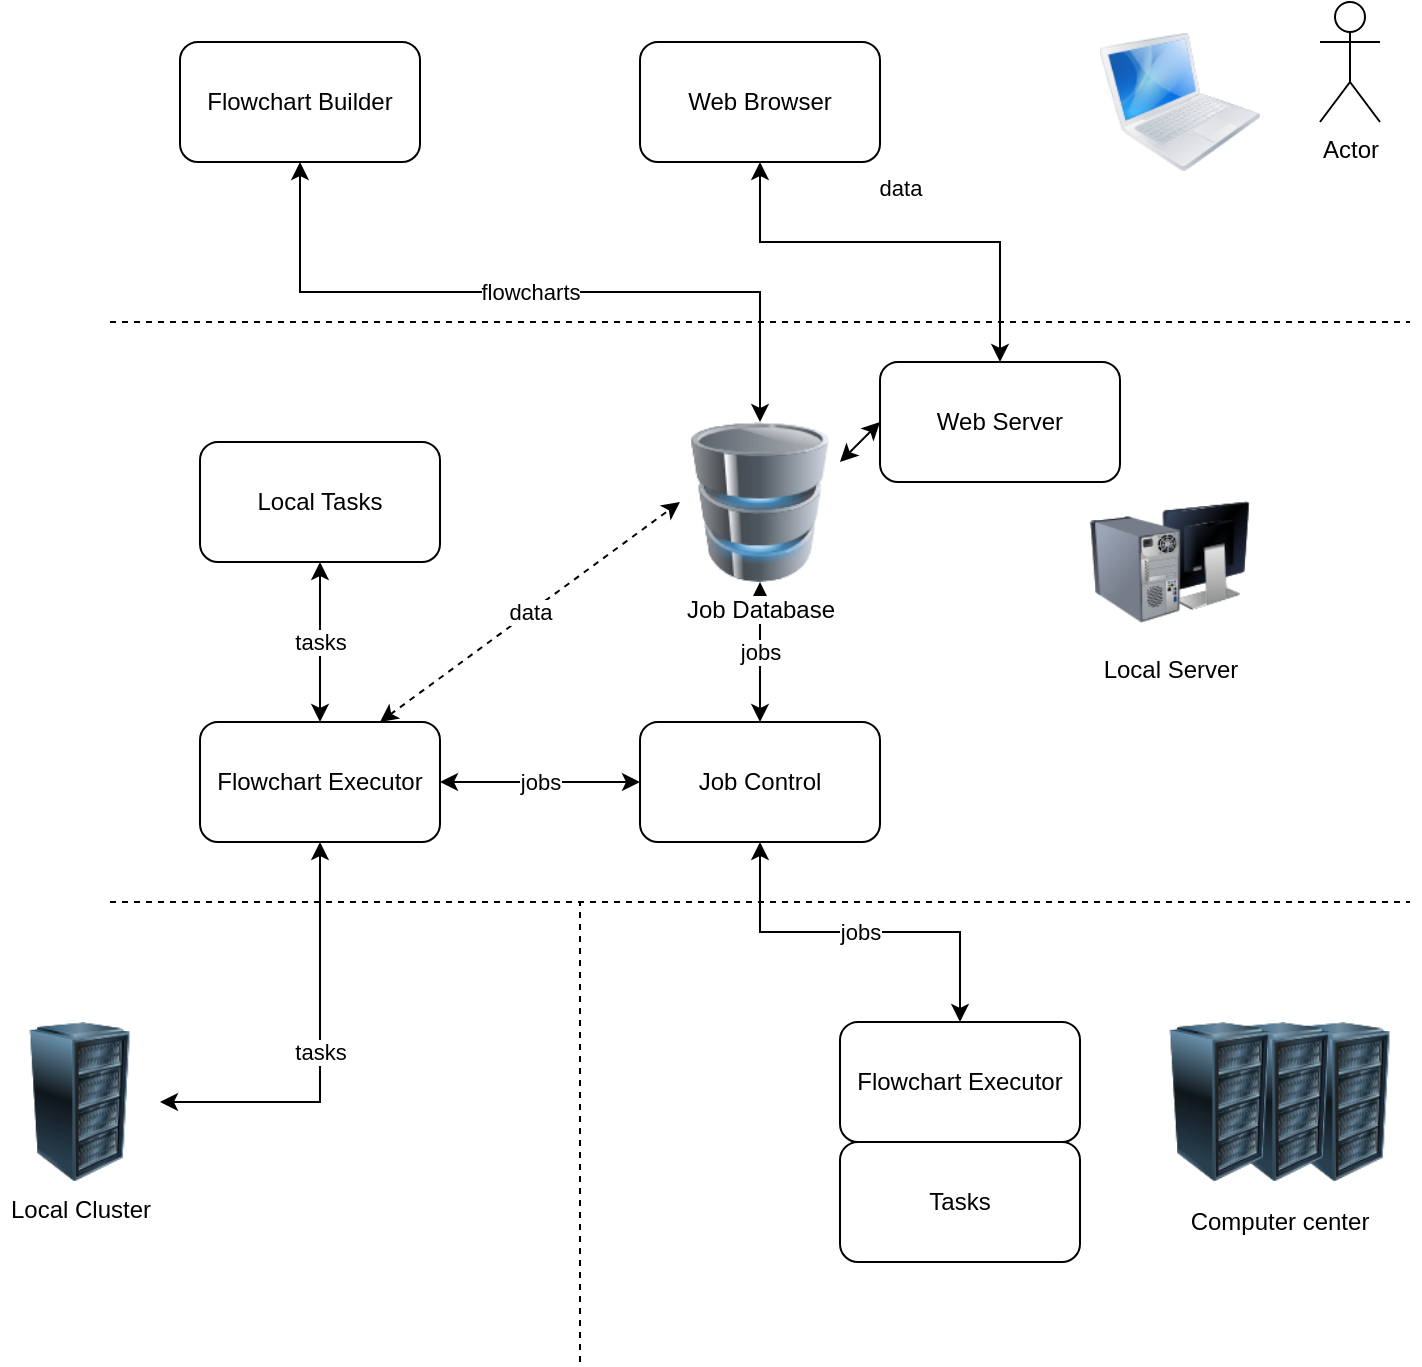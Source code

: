 <mxfile version="12.1.9" type="device" pages="1"><diagram id="1LWXMuzGmbE8fQ54ZLvk" name="Page-1"><mxGraphModel dx="1026" dy="486" grid="1" gridSize="10" guides="1" tooltips="1" connect="1" arrows="1" fold="1" page="1" pageScale="1" pageWidth="1100" pageHeight="850" math="0" shadow="0"><root><mxCell id="0"/><mxCell id="1" parent="0"/><mxCell id="_Keo8sCscF3jKAT_xZE2-1" value="Actor" style="shape=umlActor;verticalLabelPosition=bottom;labelBackgroundColor=#ffffff;verticalAlign=top;html=1;outlineConnect=0;" parent="1" vertex="1"><mxGeometry x="680" y="30" width="30" height="60" as="geometry"/></mxCell><mxCell id="_Keo8sCscF3jKAT_xZE2-2" value="" style="image;html=1;labelBackgroundColor=#ffffff;image=img/lib/clip_art/computers/MacBook_128x128.png" parent="1" vertex="1"><mxGeometry x="570" y="40" width="80" height="80" as="geometry"/></mxCell><mxCell id="_Keo8sCscF3jKAT_xZE2-10" value="flowcharts" style="edgeStyle=orthogonalEdgeStyle;rounded=0;orthogonalLoop=1;jettySize=auto;html=1;exitX=0.5;exitY=1;exitDx=0;exitDy=0;entryX=0.5;entryY=0;entryDx=0;entryDy=0;startArrow=classic;startFill=1;" parent="1" source="_Keo8sCscF3jKAT_xZE2-4" target="_Keo8sCscF3jKAT_xZE2-8" edge="1"><mxGeometry relative="1" as="geometry"/></mxCell><mxCell id="_Keo8sCscF3jKAT_xZE2-4" value="Flowchart Builder" style="rounded=1;whiteSpace=wrap;html=1;" parent="1" vertex="1"><mxGeometry x="110" y="50" width="120" height="60" as="geometry"/></mxCell><mxCell id="_Keo8sCscF3jKAT_xZE2-9" value="data&lt;br&gt;" style="edgeStyle=orthogonalEdgeStyle;rounded=0;orthogonalLoop=1;jettySize=auto;html=1;exitX=0.5;exitY=1;exitDx=0;exitDy=0;entryX=0.5;entryY=0;entryDx=0;entryDy=0;startArrow=classic;startFill=1;spacingTop=-55;" parent="1" source="_Keo8sCscF3jKAT_xZE2-5" target="_Keo8sCscF3jKAT_xZE2-31" edge="1"><mxGeometry relative="1" as="geometry"><Array as="points"><mxPoint x="400" y="150"/><mxPoint x="520" y="150"/></Array></mxGeometry></mxCell><mxCell id="_Keo8sCscF3jKAT_xZE2-5" value="Web Browser" style="rounded=1;whiteSpace=wrap;html=1;" parent="1" vertex="1"><mxGeometry x="340" y="50" width="120" height="60" as="geometry"/></mxCell><mxCell id="_Keo8sCscF3jKAT_xZE2-6" value="" style="endArrow=none;dashed=1;html=1;" parent="1" edge="1"><mxGeometry width="50" height="50" relative="1" as="geometry"><mxPoint x="75" y="190" as="sourcePoint"/><mxPoint x="725" y="190" as="targetPoint"/></mxGeometry></mxCell><mxCell id="_Keo8sCscF3jKAT_xZE2-7" value="Local Server" style="image;html=1;labelBackgroundColor=#ffffff;image=img/lib/clip_art/computers/Monitor_Tower_Behind_128x128.png" parent="1" vertex="1"><mxGeometry x="565" y="270" width="80" height="80" as="geometry"/></mxCell><mxCell id="_Keo8sCscF3jKAT_xZE2-13" value="jobs" style="edgeStyle=orthogonalEdgeStyle;rounded=0;orthogonalLoop=1;jettySize=auto;html=1;exitX=0.5;exitY=1;exitDx=0;exitDy=0;startArrow=classic;startFill=1;" parent="1" source="_Keo8sCscF3jKAT_xZE2-8" target="_Keo8sCscF3jKAT_xZE2-12" edge="1"><mxGeometry relative="1" as="geometry"/></mxCell><mxCell id="_Keo8sCscF3jKAT_xZE2-8" value="Job Database" style="image;html=1;labelBackgroundColor=#ffffff;image=img/lib/clip_art/computers/Database_128x128.png" parent="1" vertex="1"><mxGeometry x="360" y="240" width="80" height="80" as="geometry"/></mxCell><mxCell id="_Keo8sCscF3jKAT_xZE2-11" value="" style="endArrow=none;dashed=1;html=1;" parent="1" edge="1"><mxGeometry width="50" height="50" relative="1" as="geometry"><mxPoint x="75" y="480" as="sourcePoint"/><mxPoint x="725" y="480" as="targetPoint"/></mxGeometry></mxCell><mxCell id="_Keo8sCscF3jKAT_xZE2-15" value="jobs" style="edgeStyle=orthogonalEdgeStyle;rounded=0;orthogonalLoop=1;jettySize=auto;html=1;exitX=0;exitY=0.5;exitDx=0;exitDy=0;entryX=1;entryY=0.5;entryDx=0;entryDy=0;startArrow=classic;startFill=1;" parent="1" source="_Keo8sCscF3jKAT_xZE2-12" target="_Keo8sCscF3jKAT_xZE2-14" edge="1"><mxGeometry relative="1" as="geometry"/></mxCell><mxCell id="_Keo8sCscF3jKAT_xZE2-29" value="jobs" style="edgeStyle=orthogonalEdgeStyle;rounded=0;orthogonalLoop=1;jettySize=auto;html=1;exitX=0.5;exitY=1;exitDx=0;exitDy=0;startArrow=classic;startFill=1;" parent="1" source="_Keo8sCscF3jKAT_xZE2-12" target="_Keo8sCscF3jKAT_xZE2-26" edge="1"><mxGeometry relative="1" as="geometry"/></mxCell><mxCell id="_Keo8sCscF3jKAT_xZE2-12" value="Job Control" style="rounded=1;whiteSpace=wrap;html=1;" parent="1" vertex="1"><mxGeometry x="340" y="390" width="120" height="60" as="geometry"/></mxCell><mxCell id="_Keo8sCscF3jKAT_xZE2-17" value="tasks" style="edgeStyle=orthogonalEdgeStyle;rounded=0;orthogonalLoop=1;jettySize=auto;html=1;exitX=0.5;exitY=0;exitDx=0;exitDy=0;startArrow=classic;startFill=1;" parent="1" source="_Keo8sCscF3jKAT_xZE2-14" target="_Keo8sCscF3jKAT_xZE2-16" edge="1"><mxGeometry relative="1" as="geometry"/></mxCell><mxCell id="_Keo8sCscF3jKAT_xZE2-19" value="tasks" style="edgeStyle=orthogonalEdgeStyle;rounded=0;orthogonalLoop=1;jettySize=auto;html=1;exitX=0.5;exitY=1;exitDx=0;exitDy=0;entryX=1;entryY=0.5;entryDx=0;entryDy=0;startArrow=classic;startFill=1;" parent="1" source="_Keo8sCscF3jKAT_xZE2-14" target="_Keo8sCscF3jKAT_xZE2-18" edge="1"><mxGeometry relative="1" as="geometry"/></mxCell><mxCell id="_Keo8sCscF3jKAT_xZE2-30" value="data" style="rounded=0;orthogonalLoop=1;jettySize=auto;html=1;exitX=0.75;exitY=0;exitDx=0;exitDy=0;entryX=0;entryY=0.5;entryDx=0;entryDy=0;startArrow=classic;startFill=1;dashed=1;" parent="1" source="_Keo8sCscF3jKAT_xZE2-14" target="_Keo8sCscF3jKAT_xZE2-8" edge="1"><mxGeometry relative="1" as="geometry"/></mxCell><mxCell id="_Keo8sCscF3jKAT_xZE2-14" value="Flowchart Executor" style="rounded=1;whiteSpace=wrap;html=1;" parent="1" vertex="1"><mxGeometry x="120" y="390" width="120" height="60" as="geometry"/></mxCell><mxCell id="_Keo8sCscF3jKAT_xZE2-16" value="Local Tasks" style="rounded=1;whiteSpace=wrap;html=1;" parent="1" vertex="1"><mxGeometry x="120" y="250" width="120" height="60" as="geometry"/></mxCell><mxCell id="_Keo8sCscF3jKAT_xZE2-18" value="Local Cluster" style="image;html=1;labelBackgroundColor=#ffffff;image=img/lib/clip_art/computers/Server_Rack_128x128.png" parent="1" vertex="1"><mxGeometry x="20" y="540" width="80" height="80" as="geometry"/></mxCell><mxCell id="_Keo8sCscF3jKAT_xZE2-23" value="" style="group" parent="1" vertex="1" connectable="0"><mxGeometry x="590" y="540" width="140" height="80" as="geometry"/></mxCell><mxCell id="_Keo8sCscF3jKAT_xZE2-22" value="" style="image;html=1;labelBackgroundColor=#ffffff;image=img/lib/clip_art/computers/Server_Rack_128x128.png" parent="_Keo8sCscF3jKAT_xZE2-23" vertex="1"><mxGeometry x="60" width="80" height="80" as="geometry"/></mxCell><mxCell id="_Keo8sCscF3jKAT_xZE2-21" value="" style="image;html=1;labelBackgroundColor=#ffffff;image=img/lib/clip_art/computers/Server_Rack_128x128.png" parent="_Keo8sCscF3jKAT_xZE2-23" vertex="1"><mxGeometry x="30" width="80" height="80" as="geometry"/></mxCell><mxCell id="_Keo8sCscF3jKAT_xZE2-20" value="" style="image;html=1;labelBackgroundColor=#ffffff;image=img/lib/clip_art/computers/Server_Rack_128x128.png" parent="_Keo8sCscF3jKAT_xZE2-23" vertex="1"><mxGeometry width="80" height="80" as="geometry"/></mxCell><mxCell id="_Keo8sCscF3jKAT_xZE2-25" value="Computer center" style="text;html=1;strokeColor=none;fillColor=none;align=center;verticalAlign=middle;whiteSpace=wrap;rounded=0;" parent="1" vertex="1"><mxGeometry x="605" y="630" width="110" height="20" as="geometry"/></mxCell><mxCell id="_Keo8sCscF3jKAT_xZE2-26" value="Flowchart Executor" style="rounded=1;whiteSpace=wrap;html=1;" parent="1" vertex="1"><mxGeometry x="440" y="540" width="120" height="60" as="geometry"/></mxCell><mxCell id="_Keo8sCscF3jKAT_xZE2-27" value="Tasks" style="rounded=1;whiteSpace=wrap;html=1;" parent="1" vertex="1"><mxGeometry x="440" y="600" width="120" height="60" as="geometry"/></mxCell><mxCell id="_Keo8sCscF3jKAT_xZE2-28" value="" style="endArrow=none;dashed=1;html=1;" parent="1" edge="1"><mxGeometry width="50" height="50" relative="1" as="geometry"><mxPoint x="310" y="710" as="sourcePoint"/><mxPoint x="310" y="480" as="targetPoint"/></mxGeometry></mxCell><mxCell id="_Keo8sCscF3jKAT_xZE2-32" style="edgeStyle=none;rounded=0;orthogonalLoop=1;jettySize=auto;html=1;exitX=0;exitY=0.5;exitDx=0;exitDy=0;entryX=1;entryY=0.25;entryDx=0;entryDy=0;startArrow=classic;startFill=1;" parent="1" source="_Keo8sCscF3jKAT_xZE2-31" target="_Keo8sCscF3jKAT_xZE2-8" edge="1"><mxGeometry relative="1" as="geometry"/></mxCell><mxCell id="_Keo8sCscF3jKAT_xZE2-31" value="Web Server" style="rounded=1;whiteSpace=wrap;html=1;" parent="1" vertex="1"><mxGeometry x="460" y="210" width="120" height="60" as="geometry"/></mxCell></root></mxGraphModel></diagram></mxfile>